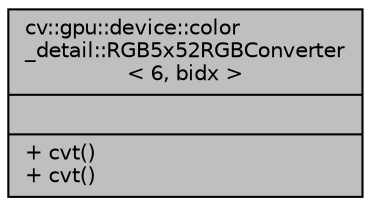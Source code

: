 digraph "cv::gpu::device::color_detail::RGB5x52RGBConverter&lt; 6, bidx &gt;"
{
 // LATEX_PDF_SIZE
  edge [fontname="Helvetica",fontsize="10",labelfontname="Helvetica",labelfontsize="10"];
  node [fontname="Helvetica",fontsize="10",shape=record];
  Node1 [label="{cv::gpu::device::color\l_detail::RGB5x52RGBConverter\l\< 6, bidx \>\n||+ cvt()\l+ cvt()\l}",height=0.2,width=0.4,color="black", fillcolor="grey75", style="filled", fontcolor="black",tooltip=" "];
}
